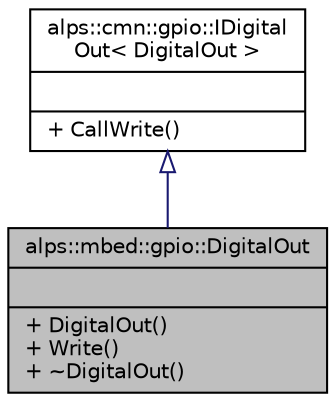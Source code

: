 digraph "alps::mbed::gpio::DigitalOut"
{
 // LATEX_PDF_SIZE
  edge [fontname="Helvetica",fontsize="10",labelfontname="Helvetica",labelfontsize="10"];
  node [fontname="Helvetica",fontsize="10",shape=record];
  Node1 [label="{alps::mbed::gpio::DigitalOut\n||+ DigitalOut()\l+ Write()\l+ ~DigitalOut()\l}",height=0.2,width=0.4,color="black", fillcolor="grey75", style="filled", fontcolor="black",tooltip="デジタル出力ピン"];
  Node2 -> Node1 [dir="back",color="midnightblue",fontsize="10",style="solid",arrowtail="onormal",fontname="Helvetica"];
  Node2 [label="{alps::cmn::gpio::IDigital\lOut\< DigitalOut \>\n||+ CallWrite()\l}",height=0.2,width=0.4,color="black", fillcolor="white", style="filled",URL="$classalps_1_1cmn_1_1gpio_1_1_i_digital_out.html",tooltip=" "];
}
